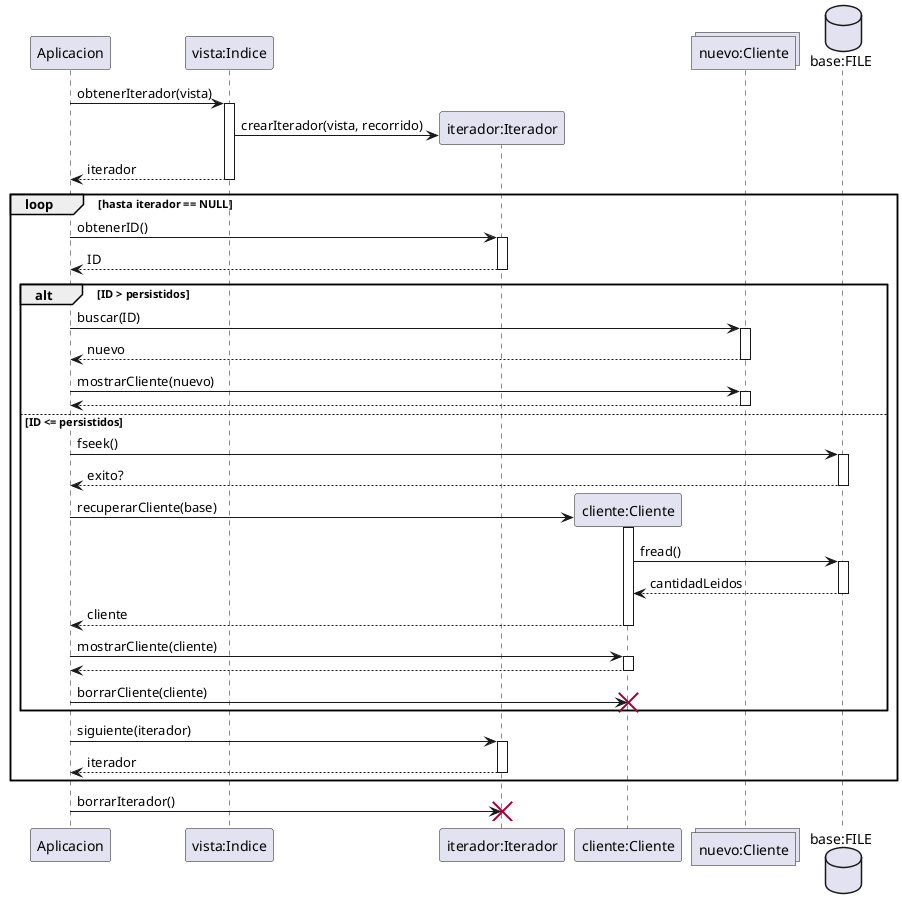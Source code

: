 @startuml

participant Aplicacion
participant "vista:Indice" as Vista
participant "iterador:Iterador" as Iterador
participant "cliente:Cliente" as Cliente
collections "nuevo:Cliente" as Lista
database "base:FILE" as FILE

Aplicacion -> Vista: obtenerIterador(vista)
activate Vista
create Iterador
Vista -> Iterador: crearIterador(vista, recorrido)
return iterador
loop hasta iterador == NULL
	Aplicacion -> Iterador: obtenerID()
	activate Iterador
	return ID
	alt ID > persistidos
		Aplicacion -> Lista: buscar(ID)
		activate Lista
		return nuevo
		Aplicacion -> Lista: mostrarCliente(nuevo)
		activate Lista
		return
	else ID <= persistidos
		Aplicacion -> FILE: fseek()
		activate FILE
		return exito?
		create Cliente
		Aplicacion -> Cliente: recuperarCliente(base)
		activate Cliente
		Cliente -> FILE: fread()
		activate FILE
		return cantidadLeidos
		return cliente
		Aplicacion -> Cliente: mostrarCliente(cliente)
		activate Cliente
		return
		Aplicacion -> Cliente: borrarCliente(cliente)
		destroy Cliente
	end
	Aplicacion -> Iterador: siguiente(iterador)
	activate Iterador
	return iterador
end
Aplicacion -> Iterador: borrarIterador()
destroy Iterador
	
@enduml
